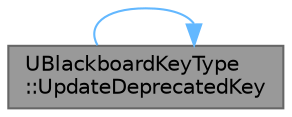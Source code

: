 digraph "UBlackboardKeyType::UpdateDeprecatedKey"
{
 // INTERACTIVE_SVG=YES
 // LATEX_PDF_SIZE
  bgcolor="transparent";
  edge [fontname=Helvetica,fontsize=10,labelfontname=Helvetica,labelfontsize=10];
  node [fontname=Helvetica,fontsize=10,shape=box,height=0.2,width=0.4];
  rankdir="LR";
  Node1 [id="Node000001",label="UBlackboardKeyType\l::UpdateDeprecatedKey",height=0.2,width=0.4,color="gray40", fillcolor="grey60", style="filled", fontcolor="black",tooltip="create replacement key for deprecated data"];
  Node1 -> Node1 [id="edge1_Node000001_Node000001",color="steelblue1",style="solid",tooltip=" "];
}
